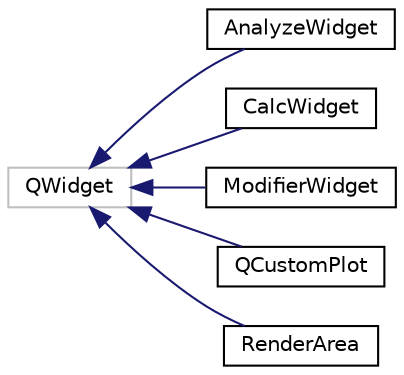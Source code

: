 digraph "Graphical Class Hierarchy"
{
  edge [fontname="Helvetica",fontsize="10",labelfontname="Helvetica",labelfontsize="10"];
  node [fontname="Helvetica",fontsize="10",shape=record];
  rankdir="LR";
  Node1 [label="QWidget",height=0.2,width=0.4,color="grey75", fillcolor="white", style="filled"];
  Node1 -> Node2 [dir="back",color="midnightblue",fontsize="10",style="solid",fontname="Helvetica"];
  Node2 [label="AnalyzeWidget",height=0.2,width=0.4,color="black", fillcolor="white", style="filled",URL="$class_analyze_widget.html"];
  Node1 -> Node3 [dir="back",color="midnightblue",fontsize="10",style="solid",fontname="Helvetica"];
  Node3 [label="CalcWidget",height=0.2,width=0.4,color="black", fillcolor="white", style="filled",URL="$class_calc_widget.html"];
  Node1 -> Node4 [dir="back",color="midnightblue",fontsize="10",style="solid",fontname="Helvetica"];
  Node4 [label="ModifierWidget",height=0.2,width=0.4,color="black", fillcolor="white", style="filled",URL="$class_modifier_widget.html"];
  Node1 -> Node5 [dir="back",color="midnightblue",fontsize="10",style="solid",fontname="Helvetica"];
  Node5 [label="QCustomPlot",height=0.2,width=0.4,color="black", fillcolor="white", style="filled",URL="$class_q_custom_plot.html",tooltip="The central class of the library. This is the QWidget which displays the plot and interacts with the ..."];
  Node1 -> Node6 [dir="back",color="midnightblue",fontsize="10",style="solid",fontname="Helvetica"];
  Node6 [label="RenderArea",height=0.2,width=0.4,color="black", fillcolor="white", style="filled",URL="$class_render_area.html"];
}
